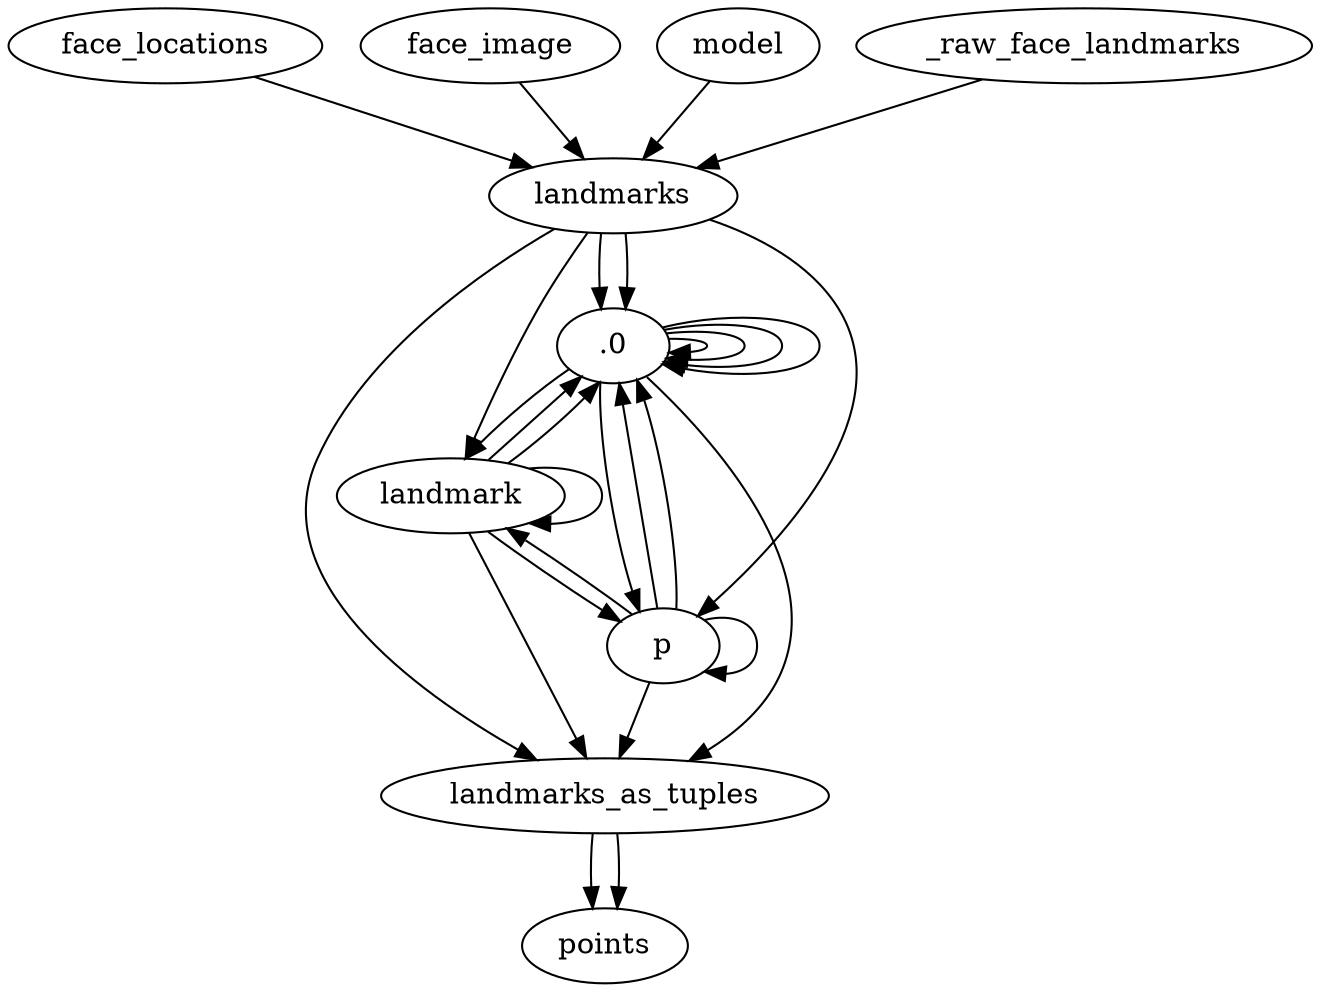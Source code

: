 digraph {face_locations->landmarks
face_image->landmarks
model->landmarks
_raw_face_landmarks->landmarks
.0->.0
landmarks->.0
landmark->.0
p->.0
.0->landmark
landmarks->landmark
landmark->landmark
p->landmark
.0->.0
landmarks->.0
landmark->.0
p->.0
.0->p
landmarks->p
landmark->p
p->p
.0->landmarks_as_tuples
landmarks->landmarks_as_tuples
landmark->landmarks_as_tuples
p->landmarks_as_tuples
.0->.0
landmarks_as_tuples->points
.0->.0
landmarks_as_tuples->points
}